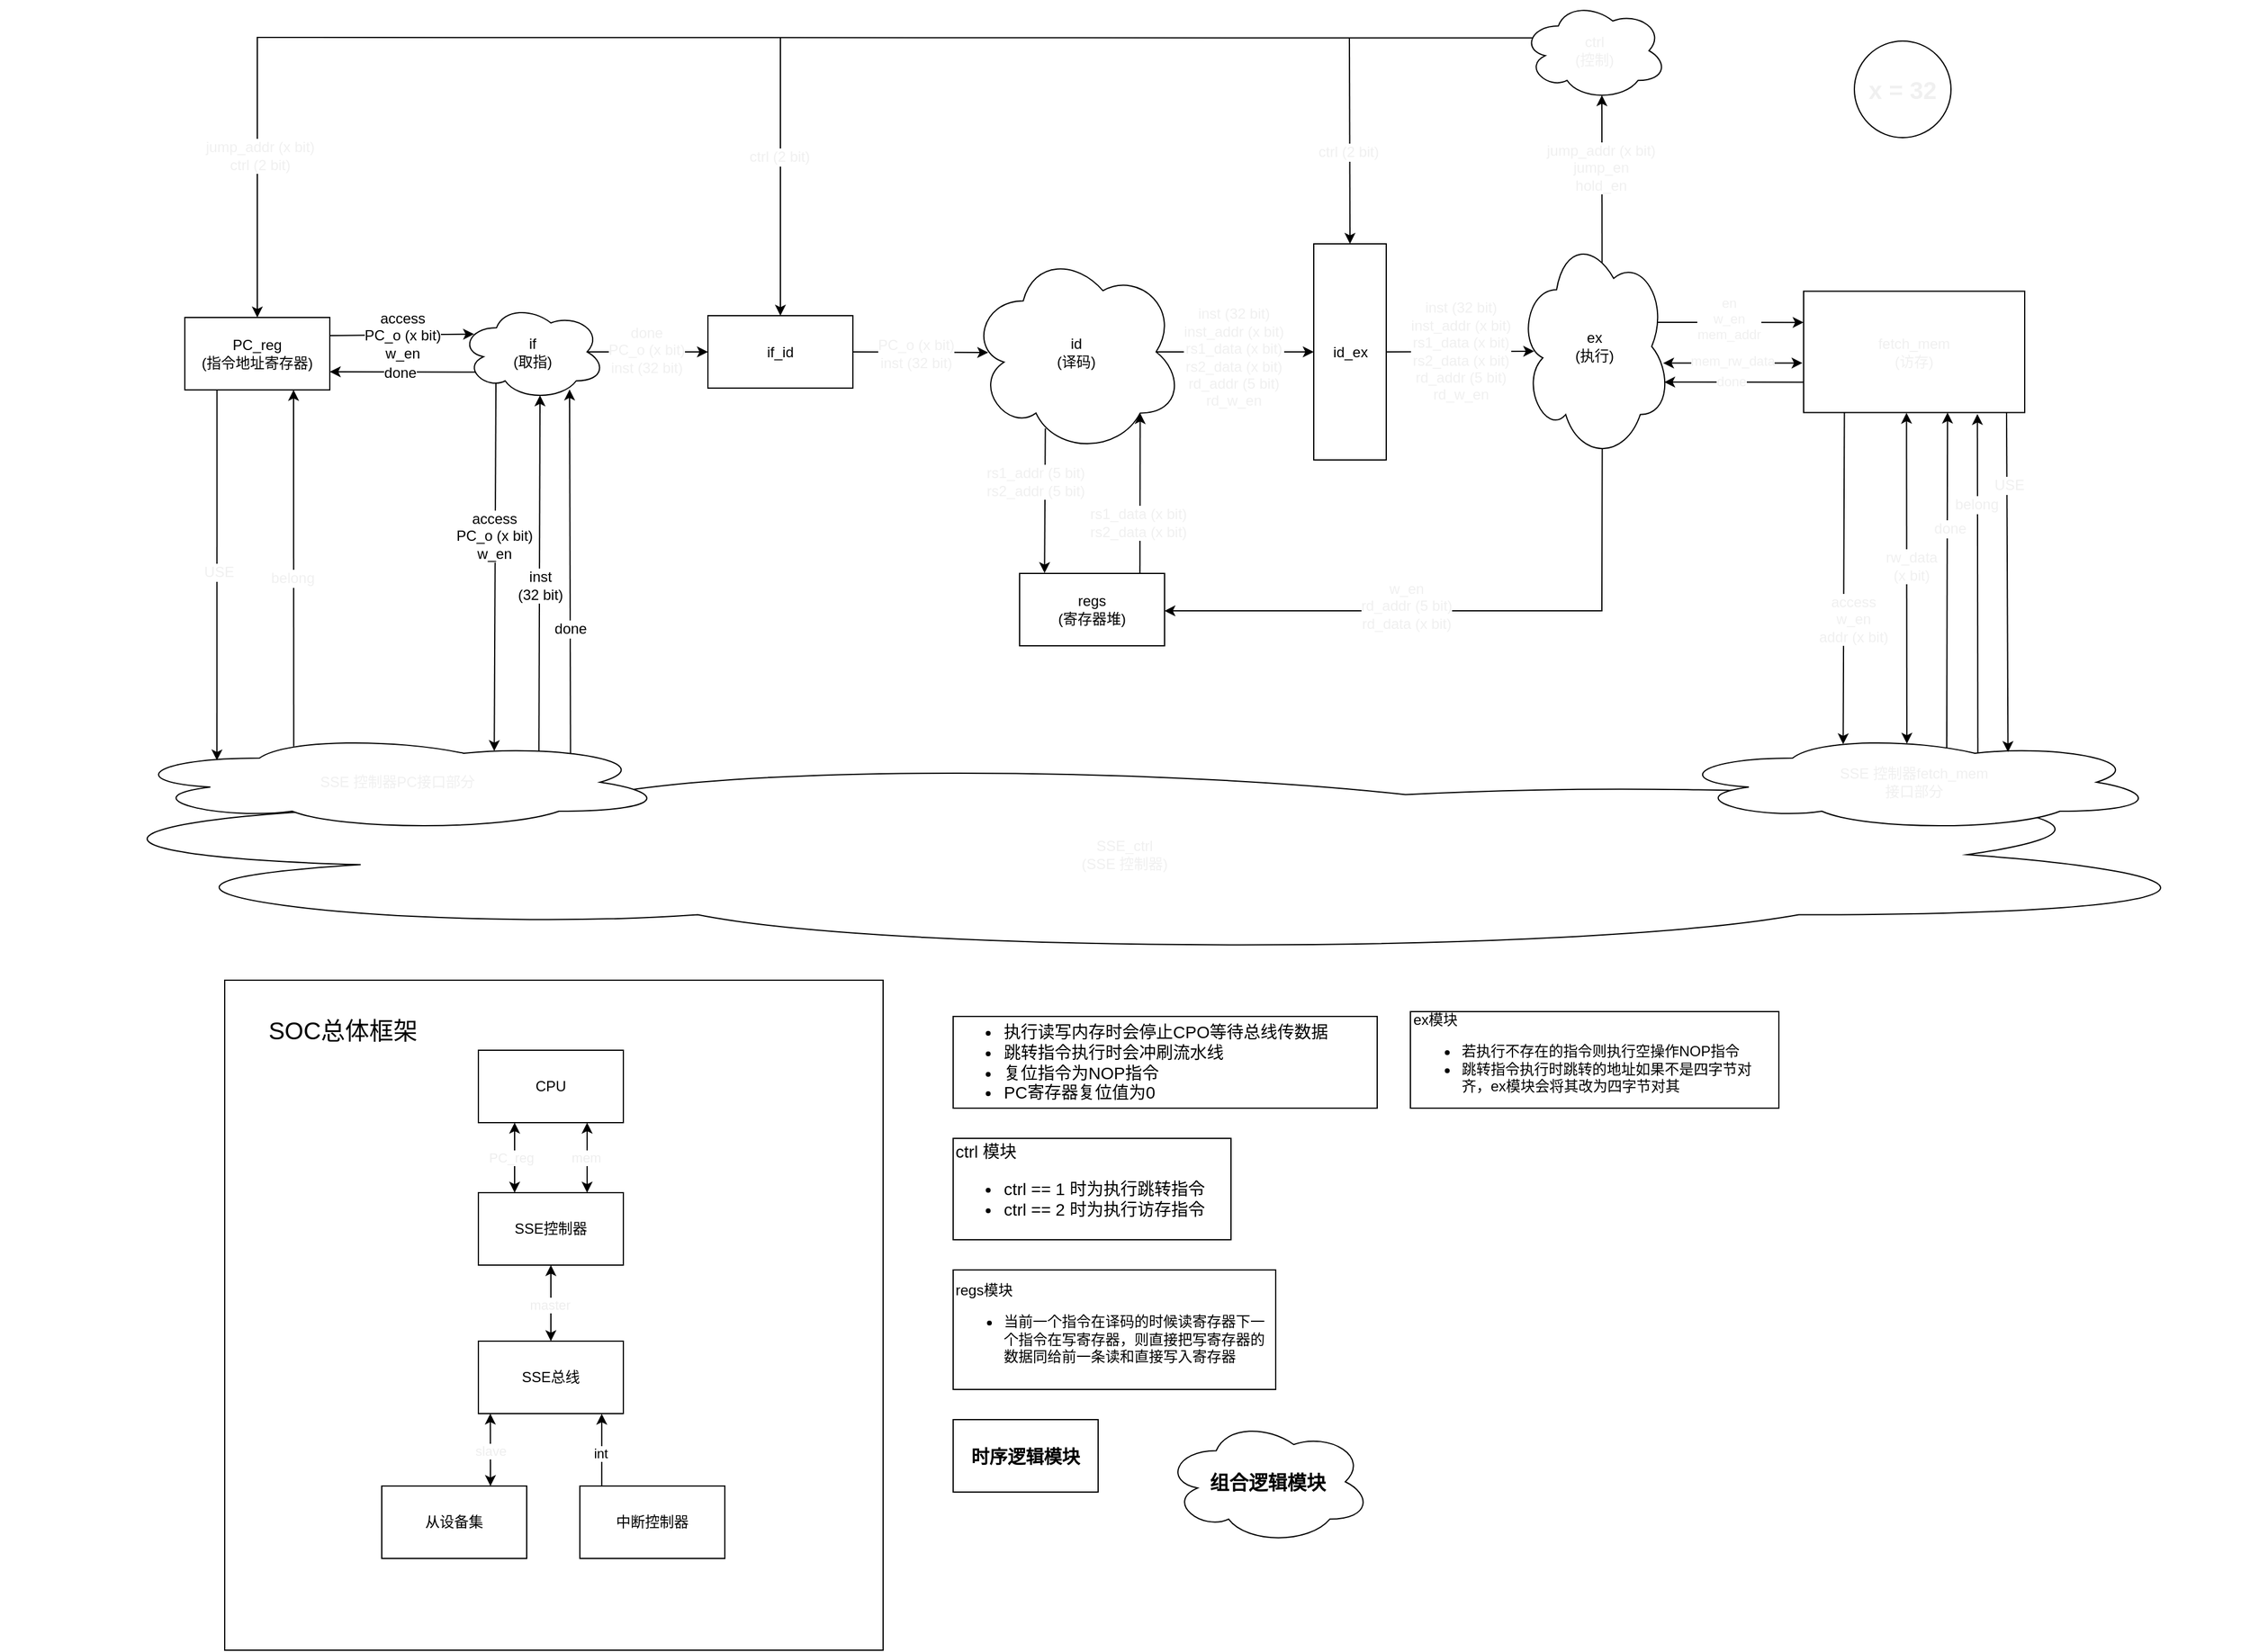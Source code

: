 <mxfile version="20.8.16" type="device"><diagram name="Page-1" id="Vu48weRd4er6bwuFKjnj"><mxGraphModel dx="535" dy="281" grid="1" gridSize="1" guides="1" tooltips="1" connect="1" arrows="1" fold="1" page="1" pageScale="1" pageWidth="4681" pageHeight="3300" math="0" shadow="0"><root><mxCell id="0"/><mxCell id="1" parent="0"/><mxCell id="LO4XaE34HCVlO0pMyur--1" value="PC_reg&lt;br&gt;(指令地址寄存器)" style="rounded=0;whiteSpace=wrap;html=1;" parent="1" vertex="1"><mxGeometry x="421" y="413" width="120" height="60" as="geometry"/></mxCell><mxCell id="LO4XaE34HCVlO0pMyur--16" value="id&lt;br&gt;(译码)" style="ellipse;shape=cloud;whiteSpace=wrap;html=1;fontFamily=Helvetica;" parent="1" vertex="1"><mxGeometry x="1071" y="357" width="176" height="169" as="geometry"/></mxCell><mxCell id="LO4XaE34HCVlO0pMyur--17" value="ex&lt;br&gt;(执行)" style="ellipse;shape=cloud;whiteSpace=wrap;html=1;fontFamily=Helvetica;" parent="1" vertex="1"><mxGeometry x="1525" y="343" width="126" height="188" as="geometry"/></mxCell><mxCell id="LO4XaE34HCVlO0pMyur--30" value="&lt;font style=&quot;font-size: 12px;&quot;&gt;if_id&lt;/font&gt;" style="rounded=0;whiteSpace=wrap;html=1;fontFamily=Helvetica;fontSize=5;" parent="1" vertex="1"><mxGeometry x="854" y="411.5" width="120" height="60" as="geometry"/></mxCell><mxCell id="LO4XaE34HCVlO0pMyur--31" value="if&lt;br&gt;(取指)" style="ellipse;shape=cloud;whiteSpace=wrap;html=1;fontFamily=Helvetica;fontSize=12;" parent="1" vertex="1"><mxGeometry x="649" y="401.5" width="120" height="80" as="geometry"/></mxCell><mxCell id="LO4XaE34HCVlO0pMyur--34" value="" style="endArrow=classic;html=1;rounded=0;fontFamily=Helvetica;fontSize=12;exitX=0.246;exitY=0.824;exitDx=0;exitDy=0;exitPerimeter=0;entryX=0.681;entryY=0.177;entryDx=0;entryDy=0;entryPerimeter=0;" parent="1" source="LO4XaE34HCVlO0pMyur--31" target="b-9qA26WyNp-jg5IE-6u-16" edge="1"><mxGeometry width="50" height="50" relative="1" as="geometry"><mxPoint x="678.6" y="464.1" as="sourcePoint"/><mxPoint x="677.15" y="775.8" as="targetPoint"/></mxGeometry></mxCell><mxCell id="LO4XaE34HCVlO0pMyur--35" value="access&lt;br&gt;PC_o (x bit)&lt;br&gt;w_en" style="edgeLabel;html=1;align=center;verticalAlign=middle;resizable=0;points=[];fontSize=12;fontFamily=Helvetica;" parent="LO4XaE34HCVlO0pMyur--34" vertex="1" connectable="0"><mxGeometry x="-0.119" relative="1" as="geometry"><mxPoint x="-1" y="-8" as="offset"/></mxGeometry></mxCell><mxCell id="LO4XaE34HCVlO0pMyur--38" value="" style="endArrow=classic;html=1;rounded=0;fontFamily=Helvetica;fontSize=12;exitX=0.763;exitY=0.179;exitDx=0;exitDy=0;exitPerimeter=0;entryX=0.55;entryY=0.95;entryDx=0;entryDy=0;entryPerimeter=0;" parent="1" source="b-9qA26WyNp-jg5IE-6u-16" target="LO4XaE34HCVlO0pMyur--31" edge="1"><mxGeometry width="50" height="50" relative="1" as="geometry"><mxPoint x="711.942" y="803.16" as="sourcePoint"/><mxPoint x="830.06" y="823.4" as="targetPoint"/></mxGeometry></mxCell><mxCell id="LO4XaE34HCVlO0pMyur--39" value="inst&lt;br&gt;(32 bit)" style="edgeLabel;html=1;align=center;verticalAlign=middle;resizable=0;points=[];fontSize=12;fontFamily=Helvetica;" parent="LO4XaE34HCVlO0pMyur--38" vertex="1" connectable="0"><mxGeometry x="-0.119" relative="1" as="geometry"><mxPoint y="-8" as="offset"/></mxGeometry></mxCell><mxCell id="LO4XaE34HCVlO0pMyur--40" value="" style="endArrow=classic;html=1;rounded=0;fontFamily=Helvetica;fontSize=12;exitX=0.821;exitY=0.205;exitDx=0;exitDy=0;exitPerimeter=0;entryX=0.754;entryY=0.889;entryDx=0;entryDy=0;entryPerimeter=0;" parent="1" source="b-9qA26WyNp-jg5IE-6u-16" target="LO4XaE34HCVlO0pMyur--31" edge="1"><mxGeometry width="50" height="50" relative="1" as="geometry"><mxPoint x="739.698" y="803.16" as="sourcePoint"/><mxPoint x="782.4" y="531.0" as="targetPoint"/></mxGeometry></mxCell><mxCell id="LO4XaE34HCVlO0pMyur--41" value="done" style="edgeLabel;html=1;align=center;verticalAlign=middle;resizable=0;points=[];fontSize=12;fontFamily=Helvetica;" parent="LO4XaE34HCVlO0pMyur--40" vertex="1" connectable="0"><mxGeometry x="-0.119" relative="1" as="geometry"><mxPoint y="29" as="offset"/></mxGeometry></mxCell><mxCell id="LO4XaE34HCVlO0pMyur--42" value="" style="endArrow=classic;html=1;rounded=0;fontFamily=Helvetica;fontSize=12;entryX=0.095;entryY=0.316;entryDx=0;entryDy=0;entryPerimeter=0;fontStyle=0;exitX=1;exitY=0.25;exitDx=0;exitDy=0;" parent="1" source="LO4XaE34HCVlO0pMyur--1" target="LO4XaE34HCVlO0pMyur--31" edge="1"><mxGeometry width="50" height="50" relative="1" as="geometry"><mxPoint x="540" y="470" as="sourcePoint"/><mxPoint x="630" y="470" as="targetPoint"/></mxGeometry></mxCell><mxCell id="LO4XaE34HCVlO0pMyur--44" value="&lt;font style=&quot;font-size: 12px;&quot;&gt;access&lt;br&gt;PC_o (x bit)&lt;br&gt;&lt;/font&gt;&lt;font size=&quot;1&quot; style=&quot;&quot;&gt;&lt;span style=&quot;font-size: 12px;&quot;&gt;w_en&lt;br&gt;&lt;/span&gt;&lt;/font&gt;" style="edgeLabel;html=1;align=center;verticalAlign=middle;resizable=0;points=[];fontSize=12;fontFamily=Helvetica;" parent="LO4XaE34HCVlO0pMyur--42" vertex="1" connectable="0"><mxGeometry x="0.27" y="-2" relative="1" as="geometry"><mxPoint x="-16" y="-1" as="offset"/></mxGeometry></mxCell><mxCell id="LO4XaE34HCVlO0pMyur--47" value="" style="endArrow=classic;html=1;rounded=0;fontFamily=Helvetica;fontSize=12;entryX=1;entryY=0.75;entryDx=0;entryDy=0;exitX=0.104;exitY=0.709;exitDx=0;exitDy=0;exitPerimeter=0;" parent="1" source="LO4XaE34HCVlO0pMyur--31" target="LO4XaE34HCVlO0pMyur--1" edge="1"><mxGeometry width="50" height="50" relative="1" as="geometry"><mxPoint x="550" y="550.0" as="sourcePoint"/><mxPoint x="669.4" y="550.28" as="targetPoint"/></mxGeometry></mxCell><mxCell id="LO4XaE34HCVlO0pMyur--48" value="&lt;font style=&quot;font-size: 12px;&quot;&gt;done&lt;/font&gt;" style="edgeLabel;html=1;align=center;verticalAlign=middle;resizable=0;points=[];fontSize=12;fontFamily=Helvetica;" parent="LO4XaE34HCVlO0pMyur--47" vertex="1" connectable="0"><mxGeometry x="0.27" y="-2" relative="1" as="geometry"><mxPoint x="14" y="3" as="offset"/></mxGeometry></mxCell><mxCell id="5ga_IcL5vJ5IJvQvqFlu-1" value="id_ex" style="rounded=0;rotation=0;spacingTop=0;spacingLeft=0;spacingBottom=0;spacing=3;spacingRight=0;labelBackgroundColor=none;labelBorderColor=none;whiteSpace=wrap;html=1;horizontal=1;labelPosition=center;verticalLabelPosition=middle;align=center;verticalAlign=middle;direction=south;" parent="1" vertex="1"><mxGeometry x="1355.5" y="352" width="60" height="179" as="geometry"/></mxCell><mxCell id="5ga_IcL5vJ5IJvQvqFlu-52" value="&lt;font color=&quot;#f0f0f0&quot;&gt;fetch_mem&lt;br&gt;(访存)&lt;br&gt;&lt;/font&gt;" style="rounded=0;whiteSpace=wrap;html=1;labelBackgroundColor=none;labelBorderColor=none;fontFamily=Helvetica;fontColor=none;" parent="1" vertex="1"><mxGeometry x="1761" y="391.25" width="183" height="100.5" as="geometry"/></mxCell><mxCell id="c-mKh3W64g601KY-13zO-1" value="" style="endArrow=classic;html=1;rounded=0;fontFamily=Helvetica;fontColor=none;exitX=0.91;exitY=0.309;exitDx=0;exitDy=0;exitPerimeter=0;entryX=-0.002;entryY=0.099;entryDx=0;entryDy=0;entryPerimeter=0;" parent="1" edge="1"><mxGeometry width="50" height="50" relative="1" as="geometry"><mxPoint x="1640.03" y="417.002" as="sourcePoint"/><mxPoint x="1761.004" y="417.109" as="targetPoint"/><Array as="points"/></mxGeometry></mxCell><mxCell id="b-9qA26WyNp-jg5IE-6u-6" value="en&lt;br&gt;w_en&lt;br&gt;mem_addr" style="edgeLabel;html=1;align=center;verticalAlign=middle;resizable=0;points=[];fontColor=#F0F0F0;" parent="c-mKh3W64g601KY-13zO-1" vertex="1" connectable="0"><mxGeometry x="-0.176" relative="1" as="geometry"><mxPoint x="9" y="-3" as="offset"/></mxGeometry></mxCell><mxCell id="b-9qA26WyNp-jg5IE-6u-4" value="" style="endArrow=classic;html=1;rounded=0;fontFamily=Helvetica;fontColor=none;exitX=0;exitY=0.75;exitDx=0;exitDy=0;entryX=0.957;entryY=0.657;entryDx=0;entryDy=0;entryPerimeter=0;" parent="1" source="5ga_IcL5vJ5IJvQvqFlu-52" target="LO4XaE34HCVlO0pMyur--17" edge="1"><mxGeometry width="50" height="50" relative="1" as="geometry"><mxPoint x="1639" y="513.004" as="sourcePoint"/><mxPoint x="1754.044" y="513.59" as="targetPoint"/><Array as="points"/></mxGeometry></mxCell><mxCell id="b-9qA26WyNp-jg5IE-6u-12" value="done" style="edgeLabel;html=1;align=center;verticalAlign=middle;resizable=0;points=[];fontColor=#F0F0F0;" parent="b-9qA26WyNp-jg5IE-6u-4" vertex="1" connectable="0"><mxGeometry x="-0.106" y="1" relative="1" as="geometry"><mxPoint x="-9" y="-2" as="offset"/></mxGeometry></mxCell><mxCell id="b-9qA26WyNp-jg5IE-6u-10" value="" style="endArrow=classic;startArrow=classic;html=1;rounded=0;fontColor=#F0F0F0;exitX=0.934;exitY=0.568;exitDx=0;exitDy=0;exitPerimeter=0;entryX=-0.016;entryY=0.582;entryDx=0;entryDy=0;entryPerimeter=0;" parent="1" edge="1"><mxGeometry width="50" height="50" relative="1" as="geometry"><mxPoint x="1644.684" y="450.784" as="sourcePoint"/><mxPoint x="1760.072" y="450.741" as="targetPoint"/></mxGeometry></mxCell><mxCell id="b-9qA26WyNp-jg5IE-6u-11" value="mem_rw_data" style="edgeLabel;html=1;align=center;verticalAlign=middle;resizable=0;points=[];fontColor=#F0F0F0;" parent="b-9qA26WyNp-jg5IE-6u-10" vertex="1" connectable="0"><mxGeometry x="-0.212" relative="1" as="geometry"><mxPoint x="12" y="-2" as="offset"/></mxGeometry></mxCell><mxCell id="b-9qA26WyNp-jg5IE-6u-14" value="ctrl&lt;br&gt;(控制)" style="ellipse;shape=cloud;whiteSpace=wrap;html=1;fontSize=12;fontColor=#F0F0F0;" parent="1" vertex="1"><mxGeometry x="1528" y="151" width="120" height="82" as="geometry"/></mxCell><mxCell id="b-9qA26WyNp-jg5IE-6u-15" value="SSE_ctrl&lt;br&gt;(SSE 控制器)" style="ellipse;shape=cloud;whiteSpace=wrap;html=1;fontSize=12;fontColor=#F0F0F0;" parent="1" vertex="1"><mxGeometry x="269" y="775" width="1860" height="166" as="geometry"/></mxCell><mxCell id="b-9qA26WyNp-jg5IE-6u-16" value="&amp;nbsp;SSE 控制器PC接口部分" style="ellipse;shape=cloud;whiteSpace=wrap;html=1;fontSize=12;fontColor=#F0F0F0;" parent="1" vertex="1"><mxGeometry x="370" y="758" width="451" height="80" as="geometry"/></mxCell><mxCell id="b-9qA26WyNp-jg5IE-6u-17" value="" style="endArrow=classic;html=1;rounded=0;fontSize=12;fontColor=#F0F0F0;exitX=0.222;exitY=1.001;exitDx=0;exitDy=0;exitPerimeter=0;entryX=0.172;entryY=0.274;entryDx=0;entryDy=0;entryPerimeter=0;" parent="1" source="LO4XaE34HCVlO0pMyur--1" target="b-9qA26WyNp-jg5IE-6u-16" edge="1"><mxGeometry width="50" height="50" relative="1" as="geometry"><mxPoint x="345" y="610" as="sourcePoint"/><mxPoint x="469" y="748" as="targetPoint"/></mxGeometry></mxCell><mxCell id="b-9qA26WyNp-jg5IE-6u-19" value="USE" style="edgeLabel;html=1;align=center;verticalAlign=middle;resizable=0;points=[];fontSize=12;fontColor=#F0F0F0;" parent="b-9qA26WyNp-jg5IE-6u-17" vertex="1" connectable="0"><mxGeometry x="0.035" y="-1" relative="1" as="geometry"><mxPoint x="2" y="-8" as="offset"/></mxGeometry></mxCell><mxCell id="b-9qA26WyNp-jg5IE-6u-18" value="" style="endArrow=classic;html=1;rounded=0;fontSize=12;fontColor=#F0F0F0;entryX=0.75;entryY=1;entryDx=0;entryDy=0;exitX=0.313;exitY=0.129;exitDx=0;exitDy=0;exitPerimeter=0;" parent="1" source="b-9qA26WyNp-jg5IE-6u-16" target="LO4XaE34HCVlO0pMyur--1" edge="1"><mxGeometry width="50" height="50" relative="1" as="geometry"><mxPoint x="461" y="644" as="sourcePoint"/><mxPoint x="511" y="594" as="targetPoint"/></mxGeometry></mxCell><mxCell id="b-9qA26WyNp-jg5IE-6u-20" value="belong" style="edgeLabel;html=1;align=center;verticalAlign=middle;resizable=0;points=[];fontSize=12;fontColor=#F0F0F0;" parent="b-9qA26WyNp-jg5IE-6u-18" vertex="1" connectable="0"><mxGeometry x="-0.053" y="1" relative="1" as="geometry"><mxPoint as="offset"/></mxGeometry></mxCell><mxCell id="b-9qA26WyNp-jg5IE-6u-21" value="SSE 控制器fetch_mem&lt;br&gt;接口部分" style="ellipse;shape=cloud;whiteSpace=wrap;html=1;fontSize=12;fontColor=#F0F0F0;" parent="1" vertex="1"><mxGeometry x="1651.25" y="758" width="402.5" height="80" as="geometry"/></mxCell><mxCell id="b-9qA26WyNp-jg5IE-6u-22" value="" style="endArrow=classic;html=1;rounded=0;fontFamily=Helvetica;fontSize=12;exitX=0.918;exitY=1.003;exitDx=0;exitDy=0;exitPerimeter=0;entryX=0.693;entryY=0.187;entryDx=0;entryDy=0;entryPerimeter=0;" parent="1" source="5ga_IcL5vJ5IJvQvqFlu-52" target="b-9qA26WyNp-jg5IE-6u-21" edge="1"><mxGeometry width="50" height="50" relative="1" as="geometry"><mxPoint x="1929" y="500.0" as="sourcePoint"/><mxPoint x="1929.84" y="786.74" as="targetPoint"/></mxGeometry></mxCell><mxCell id="b-9qA26WyNp-jg5IE-6u-23" value="USE" style="edgeLabel;html=1;align=center;verticalAlign=middle;resizable=0;points=[];fontSize=12;fontColor=#F0F0F0;" parent="b-9qA26WyNp-jg5IE-6u-22" vertex="1" connectable="0"><mxGeometry x="-0.188" relative="1" as="geometry"><mxPoint x="1" y="-54" as="offset"/></mxGeometry></mxCell><mxCell id="b-9qA26WyNp-jg5IE-6u-24" value="" style="endArrow=classic;html=1;rounded=0;fontFamily=Helvetica;fontSize=12;entryX=0.786;entryY=1.012;entryDx=0;entryDy=0;entryPerimeter=0;exitX=0.631;exitY=0.2;exitDx=0;exitDy=0;exitPerimeter=0;" parent="1" source="b-9qA26WyNp-jg5IE-6u-21" target="5ga_IcL5vJ5IJvQvqFlu-52" edge="1"><mxGeometry width="50" height="50" relative="1" as="geometry"><mxPoint x="2021" y="569" as="sourcePoint"/><mxPoint x="1906.84" y="778.49" as="targetPoint"/></mxGeometry></mxCell><mxCell id="b-9qA26WyNp-jg5IE-6u-25" value="belong" style="edgeLabel;html=1;align=center;verticalAlign=middle;resizable=0;points=[];fontSize=12;fontColor=#F0F0F0;" parent="b-9qA26WyNp-jg5IE-6u-24" vertex="1" connectable="0"><mxGeometry x="-0.203" relative="1" as="geometry"><mxPoint x="-1" y="-94" as="offset"/></mxGeometry></mxCell><mxCell id="b-9qA26WyNp-jg5IE-6u-31" value="" style="endArrow=classic;html=1;rounded=0;fontFamily=Helvetica;fontSize=12;exitX=0.068;exitY=0.991;exitDx=0;exitDy=0;exitPerimeter=0;strokeColor=none;" parent="1" edge="1"><mxGeometry width="50" height="50" relative="1" as="geometry"><mxPoint x="451" y="1243" as="sourcePoint"/><mxPoint x="450" y="1210" as="targetPoint"/></mxGeometry></mxCell><mxCell id="b-9qA26WyNp-jg5IE-6u-33" value="" style="endArrow=classic;html=1;rounded=0;fontFamily=Helvetica;fontSize=12;entryX=0.651;entryY=1;entryDx=0;entryDy=0;entryPerimeter=0;exitX=0.567;exitY=0.15;exitDx=0;exitDy=0;exitPerimeter=0;" parent="1" source="b-9qA26WyNp-jg5IE-6u-21" target="5ga_IcL5vJ5IJvQvqFlu-52" edge="1"><mxGeometry width="50" height="50" relative="1" as="geometry"><mxPoint x="1850.16" y="700.26" as="sourcePoint"/><mxPoint x="1825.0" y="547.0" as="targetPoint"/></mxGeometry></mxCell><mxCell id="b-9qA26WyNp-jg5IE-6u-34" value="done" style="edgeLabel;html=1;align=center;verticalAlign=middle;resizable=0;points=[];fontSize=12;fontColor=#F0F0F0;" parent="b-9qA26WyNp-jg5IE-6u-33" vertex="1" connectable="0"><mxGeometry x="0.132" relative="1" as="geometry"><mxPoint x="2" y="-25" as="offset"/></mxGeometry></mxCell><mxCell id="b-9qA26WyNp-jg5IE-6u-35" value="" style="endArrow=classic;startArrow=classic;html=1;rounded=0;fontSize=12;fontColor=#F0F0F0;exitX=0.485;exitY=0.101;exitDx=0;exitDy=0;exitPerimeter=0;entryX=0.296;entryY=1.002;entryDx=0;entryDy=0;entryPerimeter=0;" parent="1" source="b-9qA26WyNp-jg5IE-6u-21" edge="1"><mxGeometry width="50" height="50" relative="1" as="geometry"><mxPoint x="1846.47" y="764.8" as="sourcePoint"/><mxPoint x="1846.168" y="491.951" as="targetPoint"/></mxGeometry></mxCell><mxCell id="b-9qA26WyNp-jg5IE-6u-37" value="rw_data&lt;br&gt;(x bit)" style="edgeLabel;html=1;align=center;verticalAlign=middle;resizable=0;points=[];fontSize=12;fontColor=#F0F0F0;" parent="b-9qA26WyNp-jg5IE-6u-35" vertex="1" connectable="0"><mxGeometry x="0.07" y="1" relative="1" as="geometry"><mxPoint x="4" y="-1" as="offset"/></mxGeometry></mxCell><mxCell id="b-9qA26WyNp-jg5IE-6u-50" value="" style="endArrow=classic;html=1;rounded=0;fontSize=12;fontColor=#F0F0F0;entryX=0.5;entryY=0;entryDx=0;entryDy=0;exitX=0.071;exitY=0.371;exitDx=0;exitDy=0;exitPerimeter=0;" parent="1" source="b-9qA26WyNp-jg5IE-6u-14" target="LO4XaE34HCVlO0pMyur--1" edge="1"><mxGeometry width="50" height="50" relative="1" as="geometry"><mxPoint x="516" y="248" as="sourcePoint"/><mxPoint x="566" y="198" as="targetPoint"/><Array as="points"><mxPoint x="481" y="181"/></Array></mxGeometry></mxCell><mxCell id="b-9qA26WyNp-jg5IE-6u-53" value="jump_addr (x bit)&lt;br&gt;ctrl (2 bit)" style="edgeLabel;html=1;align=center;verticalAlign=middle;resizable=0;points=[];fontSize=12;fontColor=#F0F0F0;" parent="b-9qA26WyNp-jg5IE-6u-50" vertex="1" connectable="0"><mxGeometry x="0.056" relative="1" as="geometry"><mxPoint x="-374" y="98" as="offset"/></mxGeometry></mxCell><mxCell id="b-9qA26WyNp-jg5IE-6u-51" value="" style="endArrow=classic;html=1;rounded=0;fontSize=12;fontColor=#F0F0F0;entryX=0.55;entryY=0.95;entryDx=0;entryDy=0;entryPerimeter=0;exitX=0.549;exitY=0.13;exitDx=0;exitDy=0;exitPerimeter=0;" parent="1" source="LO4XaE34HCVlO0pMyur--17" target="b-9qA26WyNp-jg5IE-6u-14" edge="1"><mxGeometry width="50" height="50" relative="1" as="geometry"><mxPoint x="1266" y="325" as="sourcePoint"/><mxPoint x="1316" y="275" as="targetPoint"/></mxGeometry></mxCell><mxCell id="b-9qA26WyNp-jg5IE-6u-52" value="jump_addr (x bit)&lt;br&gt;jump_en&lt;br&gt;hold_en" style="edgeLabel;html=1;align=center;verticalAlign=middle;resizable=0;points=[];fontSize=12;fontColor=#F0F0F0;" parent="b-9qA26WyNp-jg5IE-6u-51" vertex="1" connectable="0"><mxGeometry x="0.144" y="1" relative="1" as="geometry"><mxPoint as="offset"/></mxGeometry></mxCell><mxCell id="b-9qA26WyNp-jg5IE-6u-54" value="" style="endArrow=classic;html=1;rounded=0;fontSize=12;fontColor=#F0F0F0;entryX=0.5;entryY=0;entryDx=0;entryDy=0;" parent="1" target="LO4XaE34HCVlO0pMyur--30" edge="1"><mxGeometry width="50" height="50" relative="1" as="geometry"><mxPoint x="914" y="181" as="sourcePoint"/><mxPoint x="935" y="295" as="targetPoint"/></mxGeometry></mxCell><mxCell id="b-9qA26WyNp-jg5IE-6u-56" value="ctrl (2 bit)" style="edgeLabel;html=1;align=center;verticalAlign=middle;resizable=0;points=[];fontSize=12;fontColor=#F0F0F0;" parent="b-9qA26WyNp-jg5IE-6u-54" vertex="1" connectable="0"><mxGeometry x="0.074" relative="1" as="geometry"><mxPoint x="-1" y="-25" as="offset"/></mxGeometry></mxCell><mxCell id="b-9qA26WyNp-jg5IE-6u-55" value="" style="endArrow=classic;html=1;rounded=0;fontSize=12;fontColor=#F0F0F0;entryX=0;entryY=0.5;entryDx=0;entryDy=0;" parent="1" target="5ga_IcL5vJ5IJvQvqFlu-1" edge="1"><mxGeometry width="50" height="50" relative="1" as="geometry"><mxPoint x="1385" y="181" as="sourcePoint"/><mxPoint x="1379" y="434.5" as="targetPoint"/></mxGeometry></mxCell><mxCell id="b-9qA26WyNp-jg5IE-6u-57" value="ctrl (2 bit)" style="edgeLabel;html=1;align=center;verticalAlign=middle;resizable=0;points=[];fontSize=12;fontColor=#F0F0F0;" parent="b-9qA26WyNp-jg5IE-6u-55" vertex="1" connectable="0"><mxGeometry x="0.114" y="-2" relative="1" as="geometry"><mxPoint as="offset"/></mxGeometry></mxCell><mxCell id="b-9qA26WyNp-jg5IE-6u-58" value="" style="endArrow=classic;html=1;rounded=0;fontSize=12;fontColor=#F0F0F0;entryX=0.5;entryY=1;entryDx=0;entryDy=0;exitX=0.875;exitY=0.5;exitDx=0;exitDy=0;exitPerimeter=0;" parent="1" source="LO4XaE34HCVlO0pMyur--16" target="5ga_IcL5vJ5IJvQvqFlu-1" edge="1"><mxGeometry width="50" height="50" relative="1" as="geometry"><mxPoint x="1149" y="448" as="sourcePoint"/><mxPoint x="1340" y="448" as="targetPoint"/></mxGeometry></mxCell><mxCell id="b-9qA26WyNp-jg5IE-6u-59" value="inst (32 bit)&lt;br&gt;inst_addr (x bit)&lt;br&gt;rs1_data (x bit)&lt;br&gt;rs2_data (x bit)&lt;br&gt;rd_addr (5 bit)&lt;br&gt;rd_w_en" style="edgeLabel;html=1;align=center;verticalAlign=middle;resizable=0;points=[];fontSize=12;fontColor=#F0F0F0;" parent="b-9qA26WyNp-jg5IE-6u-58" vertex="1" connectable="0"><mxGeometry x="0.293" y="-3" relative="1" as="geometry"><mxPoint x="-21" y="1" as="offset"/></mxGeometry></mxCell><mxCell id="b-9qA26WyNp-jg5IE-6u-60" value="" style="endArrow=classic;html=1;rounded=0;fontSize=12;fontColor=#F0F0F0;entryX=0.103;entryY=0.521;entryDx=0;entryDy=0;exitX=0.5;exitY=0;exitDx=0;exitDy=0;entryPerimeter=0;" parent="1" source="5ga_IcL5vJ5IJvQvqFlu-1" target="LO4XaE34HCVlO0pMyur--17" edge="1"><mxGeometry width="50" height="50" relative="1" as="geometry"><mxPoint x="1429" y="514.0" as="sourcePoint"/><mxPoint x="1559.5" y="514.0" as="targetPoint"/></mxGeometry></mxCell><mxCell id="b-9qA26WyNp-jg5IE-6u-61" value="inst (32 bit)&lt;br&gt;inst_addr (x bit)&lt;br&gt;rs1_data (x bit)&lt;br&gt;rs2_data (x bit)&lt;br&gt;rd_addr (5 bit)&lt;br&gt;rd_w_en" style="edgeLabel;html=1;align=center;verticalAlign=middle;resizable=0;points=[];fontSize=12;fontColor=#F0F0F0;" parent="b-9qA26WyNp-jg5IE-6u-60" vertex="1" connectable="0"><mxGeometry x="0.293" y="-3" relative="1" as="geometry"><mxPoint x="-18" y="-3" as="offset"/></mxGeometry></mxCell><mxCell id="b-9qA26WyNp-jg5IE-6u-62" value="" style="endArrow=classic;html=1;rounded=0;fontFamily=Helvetica;fontSize=12;exitX=0.55;exitY=0.95;exitDx=0;exitDy=0;exitPerimeter=0;entryX=0.999;entryY=0.517;entryDx=0;entryDy=0;entryPerimeter=0;" parent="1" source="LO4XaE34HCVlO0pMyur--17" target="aqF6KrUppyU-FgxOCurb-5" edge="1"><mxGeometry width="50" height="50" relative="1" as="geometry"><mxPoint x="1706" y="506" as="sourcePoint"/><mxPoint x="1225" y="656.0" as="targetPoint"/><Array as="points"><mxPoint x="1594" y="656"/></Array></mxGeometry></mxCell><mxCell id="b-9qA26WyNp-jg5IE-6u-63" value="w_en&lt;br&gt;rd_addr (5 bit)&lt;br&gt;rd_data (x bit)" style="edgeLabel;html=1;align=center;verticalAlign=middle;resizable=0;points=[];fontSize=12;fontColor=#F0F0F0;" parent="b-9qA26WyNp-jg5IE-6u-62" vertex="1" connectable="0"><mxGeometry x="-0.057" relative="1" as="geometry"><mxPoint x="-63" y="-4" as="offset"/></mxGeometry></mxCell><mxCell id="b-9qA26WyNp-jg5IE-6u-64" value="" style="endArrow=classic;html=1;rounded=0;fontFamily=Helvetica;fontSize=12;exitX=0.354;exitY=0.875;exitDx=0;exitDy=0;exitPerimeter=0;entryX=0.172;entryY=-0.005;entryDx=0;entryDy=0;entryPerimeter=0;" parent="1" source="LO4XaE34HCVlO0pMyur--16" target="aqF6KrUppyU-FgxOCurb-5" edge="1"><mxGeometry width="50" height="50" relative="1" as="geometry"><mxPoint x="865" y="540" as="sourcePoint"/><mxPoint x="1132.6" y="624.16" as="targetPoint"/></mxGeometry></mxCell><mxCell id="b-9qA26WyNp-jg5IE-6u-67" value="rs1_addr (5 bit)&lt;br&gt;rs2_addr (5 bit)" style="edgeLabel;html=1;align=center;verticalAlign=middle;resizable=0;points=[];fontSize=12;fontColor=#F0F0F0;" parent="b-9qA26WyNp-jg5IE-6u-64" vertex="1" connectable="0"><mxGeometry x="0.139" y="-1" relative="1" as="geometry"><mxPoint x="-7" y="-24" as="offset"/></mxGeometry></mxCell><mxCell id="b-9qA26WyNp-jg5IE-6u-65" value="" style="endArrow=classic;html=1;rounded=0;fontFamily=Helvetica;fontSize=12;entryX=0.8;entryY=0.8;entryDx=0;entryDy=0;entryPerimeter=0;exitX=0.83;exitY=0;exitDx=0;exitDy=0;exitPerimeter=0;" parent="1" source="aqF6KrUppyU-FgxOCurb-5" target="LO4XaE34HCVlO0pMyur--16" edge="1"><mxGeometry width="50" height="50" relative="1" as="geometry"><mxPoint x="1211.624" y="629.68" as="sourcePoint"/><mxPoint x="993" y="533" as="targetPoint"/></mxGeometry></mxCell><mxCell id="b-9qA26WyNp-jg5IE-6u-66" value="rs1_data (x bit)&lt;br&gt;rs2_data (x bit)" style="edgeLabel;html=1;align=center;verticalAlign=middle;resizable=0;points=[];fontSize=12;fontColor=#F0F0F0;" parent="b-9qA26WyNp-jg5IE-6u-65" vertex="1" connectable="0"><mxGeometry x="0.552" y="1" relative="1" as="geometry"><mxPoint x="-1" y="61" as="offset"/></mxGeometry></mxCell><mxCell id="b-9qA26WyNp-jg5IE-6u-68" value="" style="endArrow=classic;html=1;rounded=0;fontFamily=Helvetica;fontSize=12;exitX=1;exitY=0.5;exitDx=0;exitDy=0;" parent="1" source="LO4XaE34HCVlO0pMyur--30" edge="1"><mxGeometry width="50" height="50" relative="1" as="geometry"><mxPoint x="985" y="464" as="sourcePoint"/><mxPoint x="1086" y="442" as="targetPoint"/></mxGeometry></mxCell><mxCell id="b-9qA26WyNp-jg5IE-6u-69" value="PC_o (x bit)&lt;br&gt;inst (32 bit)" style="edgeLabel;html=1;align=center;verticalAlign=middle;resizable=0;points=[];fontSize=12;fontColor=#F0F0F0;" parent="b-9qA26WyNp-jg5IE-6u-68" vertex="1" connectable="0"><mxGeometry x="-0.436" y="-1" relative="1" as="geometry"><mxPoint x="20" as="offset"/></mxGeometry></mxCell><mxCell id="b-9qA26WyNp-jg5IE-6u-70" value="" style="endArrow=classic;html=1;rounded=0;fontFamily=Helvetica;fontSize=12;exitX=0.875;exitY=0.5;exitDx=0;exitDy=0;exitPerimeter=0;entryX=0;entryY=0.5;entryDx=0;entryDy=0;" parent="1" source="LO4XaE34HCVlO0pMyur--31" target="LO4XaE34HCVlO0pMyur--30" edge="1"><mxGeometry width="50" height="50" relative="1" as="geometry"><mxPoint x="759" y="442" as="sourcePoint"/><mxPoint x="871" y="441.75" as="targetPoint"/></mxGeometry></mxCell><mxCell id="b-9qA26WyNp-jg5IE-6u-71" value="done&lt;br&gt;PC_o (x bit)&lt;br&gt;inst (32 bit)" style="edgeLabel;html=1;align=center;verticalAlign=middle;resizable=0;points=[];fontSize=12;fontColor=#F0F0F0;" parent="b-9qA26WyNp-jg5IE-6u-70" vertex="1" connectable="0"><mxGeometry x="-0.436" y="-1" relative="1" as="geometry"><mxPoint x="21" y="-3" as="offset"/></mxGeometry></mxCell><mxCell id="b-9qA26WyNp-jg5IE-6u-74" value="" style="endArrow=classic;html=1;rounded=0;fontFamily=Helvetica;fontSize=12;exitX=0.25;exitY=1;exitDx=0;exitDy=0;entryX=0.354;entryY=0.107;entryDx=0;entryDy=0;entryPerimeter=0;" parent="1" target="b-9qA26WyNp-jg5IE-6u-21" edge="1"><mxGeometry width="50" height="50" relative="1" as="geometry"><mxPoint x="1794.75" y="491.75" as="sourcePoint"/><mxPoint x="1795.42" y="765.6" as="targetPoint"/></mxGeometry></mxCell><mxCell id="b-9qA26WyNp-jg5IE-6u-75" value="access&lt;br&gt;w_en&lt;br&gt;addr (x bit)" style="edgeLabel;html=1;align=center;verticalAlign=middle;resizable=0;points=[];fontSize=12;fontColor=#F0F0F0;" parent="b-9qA26WyNp-jg5IE-6u-74" vertex="1" connectable="0"><mxGeometry x="-0.538" y="-1" relative="1" as="geometry"><mxPoint x="8" y="108" as="offset"/></mxGeometry></mxCell><mxCell id="b-9qA26WyNp-jg5IE-6u-76" value="CPU" style="rounded=0;whiteSpace=wrap;html=1;" parent="1" vertex="1"><mxGeometry x="664" y="1020" width="120" height="60" as="geometry"/></mxCell><mxCell id="b-9qA26WyNp-jg5IE-6u-77" value="SSE总线" style="rounded=0;whiteSpace=wrap;html=1;" parent="1" vertex="1"><mxGeometry x="664" y="1261" width="120" height="60" as="geometry"/></mxCell><mxCell id="b-9qA26WyNp-jg5IE-6u-78" value="从设备集" style="rounded=0;whiteSpace=wrap;html=1;" parent="1" vertex="1"><mxGeometry x="584" y="1381" width="120" height="60" as="geometry"/></mxCell><mxCell id="b-9qA26WyNp-jg5IE-6u-79" value="中断控制器" style="rounded=0;whiteSpace=wrap;html=1;" parent="1" vertex="1"><mxGeometry x="748" y="1381" width="120" height="60" as="geometry"/></mxCell><mxCell id="b-9qA26WyNp-jg5IE-6u-80" value="" style="endArrow=classic;startArrow=classic;html=1;rounded=0;entryX=0.25;entryY=1;entryDx=0;entryDy=0;exitX=0.25;exitY=0;exitDx=0;exitDy=0;" parent="1" source="b-9qA26WyNp-jg5IE-6u-88" target="b-9qA26WyNp-jg5IE-6u-76" edge="1"><mxGeometry width="50" height="50" relative="1" as="geometry"><mxPoint x="696" y="1141" as="sourcePoint"/><mxPoint x="696" y="1101" as="targetPoint"/></mxGeometry></mxCell><mxCell id="b-9qA26WyNp-jg5IE-6u-112" value="PC_reg" style="edgeLabel;html=1;align=center;verticalAlign=middle;resizable=0;points=[];fontColor=#EEEEEE;" parent="b-9qA26WyNp-jg5IE-6u-80" vertex="1" connectable="0"><mxGeometry x="-0.268" y="1" relative="1" as="geometry"><mxPoint x="-2" y="-8" as="offset"/></mxGeometry></mxCell><mxCell id="b-9qA26WyNp-jg5IE-6u-81" value="" style="endArrow=classic;startArrow=classic;html=1;rounded=0;entryX=0.75;entryY=1;entryDx=0;entryDy=0;exitX=0.75;exitY=0;exitDx=0;exitDy=0;" parent="1" source="b-9qA26WyNp-jg5IE-6u-88" target="b-9qA26WyNp-jg5IE-6u-76" edge="1"><mxGeometry width="50" height="50" relative="1" as="geometry"><mxPoint x="750" y="1141" as="sourcePoint"/><mxPoint x="750" y="1101" as="targetPoint"/></mxGeometry></mxCell><mxCell id="b-9qA26WyNp-jg5IE-6u-113" value="mem" style="edgeLabel;html=1;align=center;verticalAlign=middle;resizable=0;points=[];fontColor=#EEEEEE;" parent="b-9qA26WyNp-jg5IE-6u-81" vertex="1" connectable="0"><mxGeometry x="-0.233" relative="1" as="geometry"><mxPoint x="-1" y="-7" as="offset"/></mxGeometry></mxCell><mxCell id="b-9qA26WyNp-jg5IE-6u-84" value="" style="endArrow=classic;startArrow=classic;html=1;rounded=0;exitX=0.75;exitY=0;exitDx=0;exitDy=0;" parent="1" source="b-9qA26WyNp-jg5IE-6u-78" edge="1"><mxGeometry width="50" height="50" relative="1" as="geometry"><mxPoint x="673.86" y="1371" as="sourcePoint"/><mxPoint x="673.86" y="1321" as="targetPoint"/></mxGeometry></mxCell><mxCell id="b-9qA26WyNp-jg5IE-6u-114" value="slave" style="edgeLabel;html=1;align=center;verticalAlign=middle;resizable=0;points=[];fontColor=#EEEEEE;" parent="b-9qA26WyNp-jg5IE-6u-84" vertex="1" connectable="0"><mxGeometry x="-0.221" y="-1" relative="1" as="geometry"><mxPoint x="-1" y="-6" as="offset"/></mxGeometry></mxCell><mxCell id="b-9qA26WyNp-jg5IE-6u-88" value="SSE控制器" style="rounded=0;whiteSpace=wrap;html=1;" parent="1" vertex="1"><mxGeometry x="664" y="1138" width="120" height="60" as="geometry"/></mxCell><mxCell id="b-9qA26WyNp-jg5IE-6u-89" value="" style="endArrow=classic;startArrow=classic;html=1;rounded=0;exitX=0.5;exitY=0;exitDx=0;exitDy=0;entryX=0.5;entryY=1;entryDx=0;entryDy=0;" parent="1" source="b-9qA26WyNp-jg5IE-6u-77" target="b-9qA26WyNp-jg5IE-6u-88" edge="1"><mxGeometry width="50" height="50" relative="1" as="geometry"><mxPoint x="725.93" y="1251" as="sourcePoint"/><mxPoint x="725.93" y="1201" as="targetPoint"/></mxGeometry></mxCell><mxCell id="b-9qA26WyNp-jg5IE-6u-111" value="master" style="edgeLabel;html=1;align=center;verticalAlign=middle;resizable=0;points=[];fontColor=#EEEEEE;" parent="b-9qA26WyNp-jg5IE-6u-89" vertex="1" connectable="0"><mxGeometry x="-0.231" y="1" relative="1" as="geometry"><mxPoint y="-6" as="offset"/></mxGeometry></mxCell><mxCell id="b-9qA26WyNp-jg5IE-6u-92" value="&lt;font size=&quot;1&quot; style=&quot;&quot;&gt;&lt;b style=&quot;font-size: 20px;&quot;&gt;x = 32&lt;/b&gt;&lt;/font&gt;" style="ellipse;whiteSpace=wrap;html=1;aspect=fixed;fontSize=12;fontColor=#F0F0F0;" parent="1" vertex="1"><mxGeometry x="1803" y="184" width="80" height="80" as="geometry"/></mxCell><mxCell id="b-9qA26WyNp-jg5IE-6u-120" value="" style="endArrow=classic;html=1;rounded=0;exitX=0.151;exitY=-0.009;exitDx=0;exitDy=0;entryX=0.851;entryY=1.003;entryDx=0;entryDy=0;entryPerimeter=0;exitPerimeter=0;" parent="1" source="b-9qA26WyNp-jg5IE-6u-79" target="b-9qA26WyNp-jg5IE-6u-77" edge="1"><mxGeometry width="50" height="50" relative="1" as="geometry"><mxPoint x="638" y="1399" as="sourcePoint"/><mxPoint x="688" y="1349" as="targetPoint"/></mxGeometry></mxCell><mxCell id="b-9qA26WyNp-jg5IE-6u-121" value="int" style="edgeLabel;html=1;align=center;verticalAlign=middle;resizable=0;points=[];" parent="b-9qA26WyNp-jg5IE-6u-120" vertex="1" connectable="0"><mxGeometry x="-0.149" y="1" relative="1" as="geometry"><mxPoint y="-2" as="offset"/></mxGeometry></mxCell><mxCell id="b-9qA26WyNp-jg5IE-6u-122" value="" style="rounded=0;whiteSpace=wrap;html=1;fontFamily=Helvetica;fillColor=none;" parent="1" vertex="1"><mxGeometry x="454" y="962" width="545" height="555" as="geometry"/></mxCell><mxCell id="b-9qA26WyNp-jg5IE-6u-123" value="&lt;font style=&quot;font-size: 20px;&quot;&gt;SOC总体框架&lt;/font&gt;" style="text;html=1;strokeColor=none;fillColor=none;align=center;verticalAlign=middle;whiteSpace=wrap;rounded=0;fontFamily=Helvetica;" parent="1" vertex="1"><mxGeometry x="483" y="988" width="138" height="30" as="geometry"/></mxCell><mxCell id="rooxXtrRkDl9EtuA07Wf-1" value="&lt;ul style=&quot;font-size: 14px;&quot;&gt;&lt;li style=&quot;&quot;&gt;执行读写内存时会停止CPO等待总线传数据&lt;/li&gt;&lt;li style=&quot;&quot;&gt;跳转指令执行时会冲刷流水线&lt;/li&gt;&lt;li style=&quot;&quot;&gt;复位指令为NOP指令&lt;/li&gt;&lt;li style=&quot;&quot;&gt;PC寄存器复位值为0&lt;/li&gt;&lt;/ul&gt;" style="rounded=0;whiteSpace=wrap;html=1;align=left;" parent="1" vertex="1"><mxGeometry x="1057" y="992" width="351" height="76" as="geometry"/></mxCell><mxCell id="dfK8z3NFXxD46K4DNuMG-1" value="&lt;div style=&quot;font-size: 14px;&quot;&gt;&lt;font style=&quot;font-size: 14px;&quot;&gt;ctrl 模块&lt;/font&gt;&lt;/div&gt;&lt;ul style=&quot;font-size: 14px;&quot;&gt;&lt;li style=&quot;&quot;&gt;&lt;font style=&quot;font-size: 14px;&quot;&gt;ctrl == 1 时为执行跳转指令&lt;/font&gt;&lt;/li&gt;&lt;li style=&quot;&quot;&gt;&lt;font style=&quot;font-size: 14px;&quot;&gt;ctrl == 2 时为执行访存指令&lt;/font&gt;&lt;/li&gt;&lt;/ul&gt;" style="rounded=0;whiteSpace=wrap;html=1;align=left;" parent="1" vertex="1"><mxGeometry x="1057" y="1093" width="230" height="84" as="geometry"/></mxCell><mxCell id="aqF6KrUppyU-FgxOCurb-1" value="&lt;div&gt;regs模块&lt;/div&gt;&lt;ul&gt;&lt;li&gt;当前一个指令在译码的时候读寄存器下一个指令在写寄存器，则直接把写寄存器的数据同给前一条读和直接写入寄存器&lt;/li&gt;&lt;/ul&gt;" style="whiteSpace=wrap;html=1;align=left;" parent="1" vertex="1"><mxGeometry x="1057" y="1202" width="267" height="99" as="geometry"/></mxCell><mxCell id="aqF6KrUppyU-FgxOCurb-5" value="regs&lt;br&gt;(寄存器堆)" style="rounded=0;whiteSpace=wrap;html=1;" parent="1" vertex="1"><mxGeometry x="1112" y="625" width="120" height="60" as="geometry"/></mxCell><mxCell id="aqF6KrUppyU-FgxOCurb-6" value="&lt;b&gt;&lt;font style=&quot;font-size: 15px;&quot;&gt;时序逻辑模块&lt;/font&gt;&lt;/b&gt;" style="rounded=0;whiteSpace=wrap;html=1;" parent="1" vertex="1"><mxGeometry x="1057" y="1326" width="120" height="60" as="geometry"/></mxCell><mxCell id="aqF6KrUppyU-FgxOCurb-7" value="&lt;b&gt;&lt;font style=&quot;font-size: 16px;&quot;&gt;组合逻辑模块&lt;/font&gt;&lt;/b&gt;" style="ellipse;shape=cloud;whiteSpace=wrap;html=1;fontSize=15;" parent="1" vertex="1"><mxGeometry x="1232" y="1326" width="171" height="103" as="geometry"/></mxCell><mxCell id="TGETP9PSaGC0BcCNzRCM-1" value="&lt;div&gt;ex模块&lt;/div&gt;&lt;ul&gt;&lt;li&gt;若执行不存在的指令则执行空操作NOP指令&lt;/li&gt;&lt;li&gt;跳转指令执行时跳转的地址如果不是四字节对齐，ex模块会将其改为四字节对其&lt;/li&gt;&lt;/ul&gt;" style="rounded=0;whiteSpace=wrap;html=1;align=left;" parent="1" vertex="1"><mxGeometry x="1435.5" y="988" width="305" height="80" as="geometry"/></mxCell></root></mxGraphModel></diagram></mxfile>